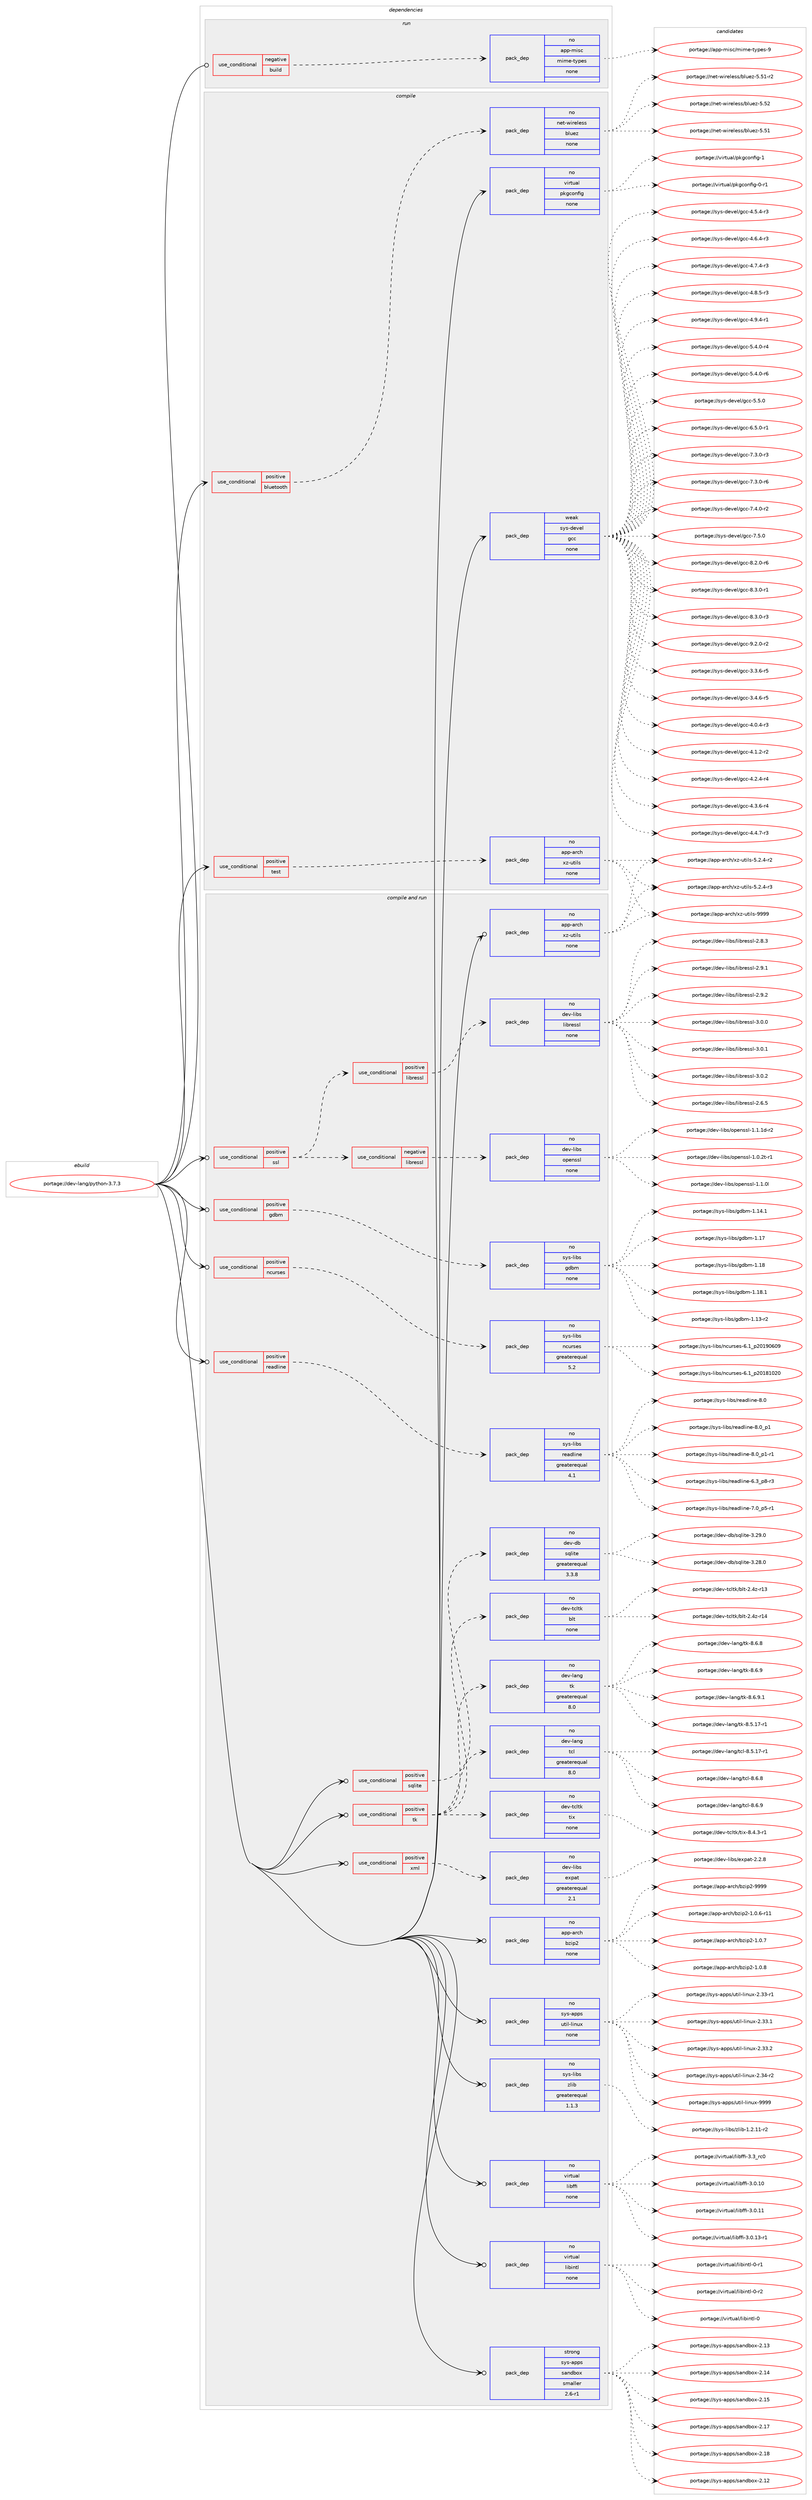 digraph prolog {

# *************
# Graph options
# *************

newrank=true;
concentrate=true;
compound=true;
graph [rankdir=LR,fontname=Helvetica,fontsize=10,ranksep=1.5];#, ranksep=2.5, nodesep=0.2];
edge  [arrowhead=vee];
node  [fontname=Helvetica,fontsize=10];

# **********
# The ebuild
# **********

subgraph cluster_leftcol {
color=gray;
rank=same;
label=<<i>ebuild</i>>;
id [label="portage://dev-lang/python-3.7.3", color=red, width=4, href="../dev-lang/python-3.7.3.svg"];
}

# ****************
# The dependencies
# ****************

subgraph cluster_midcol {
color=gray;
label=<<i>dependencies</i>>;
subgraph cluster_compile {
fillcolor="#eeeeee";
style=filled;
label=<<i>compile</i>>;
subgraph cond19967 {
dependency96014 [label=<<TABLE BORDER="0" CELLBORDER="1" CELLSPACING="0" CELLPADDING="4"><TR><TD ROWSPAN="3" CELLPADDING="10">use_conditional</TD></TR><TR><TD>positive</TD></TR><TR><TD>bluetooth</TD></TR></TABLE>>, shape=none, color=red];
subgraph pack73216 {
dependency96015 [label=<<TABLE BORDER="0" CELLBORDER="1" CELLSPACING="0" CELLPADDING="4" WIDTH="220"><TR><TD ROWSPAN="6" CELLPADDING="30">pack_dep</TD></TR><TR><TD WIDTH="110">no</TD></TR><TR><TD>net-wireless</TD></TR><TR><TD>bluez</TD></TR><TR><TD>none</TD></TR><TR><TD></TD></TR></TABLE>>, shape=none, color=blue];
}
dependency96014:e -> dependency96015:w [weight=20,style="dashed",arrowhead="vee"];
}
id:e -> dependency96014:w [weight=20,style="solid",arrowhead="vee"];
subgraph cond19968 {
dependency96016 [label=<<TABLE BORDER="0" CELLBORDER="1" CELLSPACING="0" CELLPADDING="4"><TR><TD ROWSPAN="3" CELLPADDING="10">use_conditional</TD></TR><TR><TD>positive</TD></TR><TR><TD>test</TD></TR></TABLE>>, shape=none, color=red];
subgraph pack73217 {
dependency96017 [label=<<TABLE BORDER="0" CELLBORDER="1" CELLSPACING="0" CELLPADDING="4" WIDTH="220"><TR><TD ROWSPAN="6" CELLPADDING="30">pack_dep</TD></TR><TR><TD WIDTH="110">no</TD></TR><TR><TD>app-arch</TD></TR><TR><TD>xz-utils</TD></TR><TR><TD>none</TD></TR><TR><TD></TD></TR></TABLE>>, shape=none, color=blue];
}
dependency96016:e -> dependency96017:w [weight=20,style="dashed",arrowhead="vee"];
}
id:e -> dependency96016:w [weight=20,style="solid",arrowhead="vee"];
subgraph pack73218 {
dependency96018 [label=<<TABLE BORDER="0" CELLBORDER="1" CELLSPACING="0" CELLPADDING="4" WIDTH="220"><TR><TD ROWSPAN="6" CELLPADDING="30">pack_dep</TD></TR><TR><TD WIDTH="110">no</TD></TR><TR><TD>virtual</TD></TR><TR><TD>pkgconfig</TD></TR><TR><TD>none</TD></TR><TR><TD></TD></TR></TABLE>>, shape=none, color=blue];
}
id:e -> dependency96018:w [weight=20,style="solid",arrowhead="vee"];
subgraph pack73219 {
dependency96019 [label=<<TABLE BORDER="0" CELLBORDER="1" CELLSPACING="0" CELLPADDING="4" WIDTH="220"><TR><TD ROWSPAN="6" CELLPADDING="30">pack_dep</TD></TR><TR><TD WIDTH="110">weak</TD></TR><TR><TD>sys-devel</TD></TR><TR><TD>gcc</TD></TR><TR><TD>none</TD></TR><TR><TD></TD></TR></TABLE>>, shape=none, color=blue];
}
id:e -> dependency96019:w [weight=20,style="solid",arrowhead="vee"];
}
subgraph cluster_compileandrun {
fillcolor="#eeeeee";
style=filled;
label=<<i>compile and run</i>>;
subgraph cond19969 {
dependency96020 [label=<<TABLE BORDER="0" CELLBORDER="1" CELLSPACING="0" CELLPADDING="4"><TR><TD ROWSPAN="3" CELLPADDING="10">use_conditional</TD></TR><TR><TD>positive</TD></TR><TR><TD>gdbm</TD></TR></TABLE>>, shape=none, color=red];
subgraph pack73220 {
dependency96021 [label=<<TABLE BORDER="0" CELLBORDER="1" CELLSPACING="0" CELLPADDING="4" WIDTH="220"><TR><TD ROWSPAN="6" CELLPADDING="30">pack_dep</TD></TR><TR><TD WIDTH="110">no</TD></TR><TR><TD>sys-libs</TD></TR><TR><TD>gdbm</TD></TR><TR><TD>none</TD></TR><TR><TD></TD></TR></TABLE>>, shape=none, color=blue];
}
dependency96020:e -> dependency96021:w [weight=20,style="dashed",arrowhead="vee"];
}
id:e -> dependency96020:w [weight=20,style="solid",arrowhead="odotvee"];
subgraph cond19970 {
dependency96022 [label=<<TABLE BORDER="0" CELLBORDER="1" CELLSPACING="0" CELLPADDING="4"><TR><TD ROWSPAN="3" CELLPADDING="10">use_conditional</TD></TR><TR><TD>positive</TD></TR><TR><TD>ncurses</TD></TR></TABLE>>, shape=none, color=red];
subgraph pack73221 {
dependency96023 [label=<<TABLE BORDER="0" CELLBORDER="1" CELLSPACING="0" CELLPADDING="4" WIDTH="220"><TR><TD ROWSPAN="6" CELLPADDING="30">pack_dep</TD></TR><TR><TD WIDTH="110">no</TD></TR><TR><TD>sys-libs</TD></TR><TR><TD>ncurses</TD></TR><TR><TD>greaterequal</TD></TR><TR><TD>5.2</TD></TR></TABLE>>, shape=none, color=blue];
}
dependency96022:e -> dependency96023:w [weight=20,style="dashed",arrowhead="vee"];
}
id:e -> dependency96022:w [weight=20,style="solid",arrowhead="odotvee"];
subgraph cond19971 {
dependency96024 [label=<<TABLE BORDER="0" CELLBORDER="1" CELLSPACING="0" CELLPADDING="4"><TR><TD ROWSPAN="3" CELLPADDING="10">use_conditional</TD></TR><TR><TD>positive</TD></TR><TR><TD>readline</TD></TR></TABLE>>, shape=none, color=red];
subgraph pack73222 {
dependency96025 [label=<<TABLE BORDER="0" CELLBORDER="1" CELLSPACING="0" CELLPADDING="4" WIDTH="220"><TR><TD ROWSPAN="6" CELLPADDING="30">pack_dep</TD></TR><TR><TD WIDTH="110">no</TD></TR><TR><TD>sys-libs</TD></TR><TR><TD>readline</TD></TR><TR><TD>greaterequal</TD></TR><TR><TD>4.1</TD></TR></TABLE>>, shape=none, color=blue];
}
dependency96024:e -> dependency96025:w [weight=20,style="dashed",arrowhead="vee"];
}
id:e -> dependency96024:w [weight=20,style="solid",arrowhead="odotvee"];
subgraph cond19972 {
dependency96026 [label=<<TABLE BORDER="0" CELLBORDER="1" CELLSPACING="0" CELLPADDING="4"><TR><TD ROWSPAN="3" CELLPADDING="10">use_conditional</TD></TR><TR><TD>positive</TD></TR><TR><TD>sqlite</TD></TR></TABLE>>, shape=none, color=red];
subgraph pack73223 {
dependency96027 [label=<<TABLE BORDER="0" CELLBORDER="1" CELLSPACING="0" CELLPADDING="4" WIDTH="220"><TR><TD ROWSPAN="6" CELLPADDING="30">pack_dep</TD></TR><TR><TD WIDTH="110">no</TD></TR><TR><TD>dev-db</TD></TR><TR><TD>sqlite</TD></TR><TR><TD>greaterequal</TD></TR><TR><TD>3.3.8</TD></TR></TABLE>>, shape=none, color=blue];
}
dependency96026:e -> dependency96027:w [weight=20,style="dashed",arrowhead="vee"];
}
id:e -> dependency96026:w [weight=20,style="solid",arrowhead="odotvee"];
subgraph cond19973 {
dependency96028 [label=<<TABLE BORDER="0" CELLBORDER="1" CELLSPACING="0" CELLPADDING="4"><TR><TD ROWSPAN="3" CELLPADDING="10">use_conditional</TD></TR><TR><TD>positive</TD></TR><TR><TD>ssl</TD></TR></TABLE>>, shape=none, color=red];
subgraph cond19974 {
dependency96029 [label=<<TABLE BORDER="0" CELLBORDER="1" CELLSPACING="0" CELLPADDING="4"><TR><TD ROWSPAN="3" CELLPADDING="10">use_conditional</TD></TR><TR><TD>negative</TD></TR><TR><TD>libressl</TD></TR></TABLE>>, shape=none, color=red];
subgraph pack73224 {
dependency96030 [label=<<TABLE BORDER="0" CELLBORDER="1" CELLSPACING="0" CELLPADDING="4" WIDTH="220"><TR><TD ROWSPAN="6" CELLPADDING="30">pack_dep</TD></TR><TR><TD WIDTH="110">no</TD></TR><TR><TD>dev-libs</TD></TR><TR><TD>openssl</TD></TR><TR><TD>none</TD></TR><TR><TD></TD></TR></TABLE>>, shape=none, color=blue];
}
dependency96029:e -> dependency96030:w [weight=20,style="dashed",arrowhead="vee"];
}
dependency96028:e -> dependency96029:w [weight=20,style="dashed",arrowhead="vee"];
subgraph cond19975 {
dependency96031 [label=<<TABLE BORDER="0" CELLBORDER="1" CELLSPACING="0" CELLPADDING="4"><TR><TD ROWSPAN="3" CELLPADDING="10">use_conditional</TD></TR><TR><TD>positive</TD></TR><TR><TD>libressl</TD></TR></TABLE>>, shape=none, color=red];
subgraph pack73225 {
dependency96032 [label=<<TABLE BORDER="0" CELLBORDER="1" CELLSPACING="0" CELLPADDING="4" WIDTH="220"><TR><TD ROWSPAN="6" CELLPADDING="30">pack_dep</TD></TR><TR><TD WIDTH="110">no</TD></TR><TR><TD>dev-libs</TD></TR><TR><TD>libressl</TD></TR><TR><TD>none</TD></TR><TR><TD></TD></TR></TABLE>>, shape=none, color=blue];
}
dependency96031:e -> dependency96032:w [weight=20,style="dashed",arrowhead="vee"];
}
dependency96028:e -> dependency96031:w [weight=20,style="dashed",arrowhead="vee"];
}
id:e -> dependency96028:w [weight=20,style="solid",arrowhead="odotvee"];
subgraph cond19976 {
dependency96033 [label=<<TABLE BORDER="0" CELLBORDER="1" CELLSPACING="0" CELLPADDING="4"><TR><TD ROWSPAN="3" CELLPADDING="10">use_conditional</TD></TR><TR><TD>positive</TD></TR><TR><TD>tk</TD></TR></TABLE>>, shape=none, color=red];
subgraph pack73226 {
dependency96034 [label=<<TABLE BORDER="0" CELLBORDER="1" CELLSPACING="0" CELLPADDING="4" WIDTH="220"><TR><TD ROWSPAN="6" CELLPADDING="30">pack_dep</TD></TR><TR><TD WIDTH="110">no</TD></TR><TR><TD>dev-lang</TD></TR><TR><TD>tcl</TD></TR><TR><TD>greaterequal</TD></TR><TR><TD>8.0</TD></TR></TABLE>>, shape=none, color=blue];
}
dependency96033:e -> dependency96034:w [weight=20,style="dashed",arrowhead="vee"];
subgraph pack73227 {
dependency96035 [label=<<TABLE BORDER="0" CELLBORDER="1" CELLSPACING="0" CELLPADDING="4" WIDTH="220"><TR><TD ROWSPAN="6" CELLPADDING="30">pack_dep</TD></TR><TR><TD WIDTH="110">no</TD></TR><TR><TD>dev-lang</TD></TR><TR><TD>tk</TD></TR><TR><TD>greaterequal</TD></TR><TR><TD>8.0</TD></TR></TABLE>>, shape=none, color=blue];
}
dependency96033:e -> dependency96035:w [weight=20,style="dashed",arrowhead="vee"];
subgraph pack73228 {
dependency96036 [label=<<TABLE BORDER="0" CELLBORDER="1" CELLSPACING="0" CELLPADDING="4" WIDTH="220"><TR><TD ROWSPAN="6" CELLPADDING="30">pack_dep</TD></TR><TR><TD WIDTH="110">no</TD></TR><TR><TD>dev-tcltk</TD></TR><TR><TD>blt</TD></TR><TR><TD>none</TD></TR><TR><TD></TD></TR></TABLE>>, shape=none, color=blue];
}
dependency96033:e -> dependency96036:w [weight=20,style="dashed",arrowhead="vee"];
subgraph pack73229 {
dependency96037 [label=<<TABLE BORDER="0" CELLBORDER="1" CELLSPACING="0" CELLPADDING="4" WIDTH="220"><TR><TD ROWSPAN="6" CELLPADDING="30">pack_dep</TD></TR><TR><TD WIDTH="110">no</TD></TR><TR><TD>dev-tcltk</TD></TR><TR><TD>tix</TD></TR><TR><TD>none</TD></TR><TR><TD></TD></TR></TABLE>>, shape=none, color=blue];
}
dependency96033:e -> dependency96037:w [weight=20,style="dashed",arrowhead="vee"];
}
id:e -> dependency96033:w [weight=20,style="solid",arrowhead="odotvee"];
subgraph cond19977 {
dependency96038 [label=<<TABLE BORDER="0" CELLBORDER="1" CELLSPACING="0" CELLPADDING="4"><TR><TD ROWSPAN="3" CELLPADDING="10">use_conditional</TD></TR><TR><TD>positive</TD></TR><TR><TD>xml</TD></TR></TABLE>>, shape=none, color=red];
subgraph pack73230 {
dependency96039 [label=<<TABLE BORDER="0" CELLBORDER="1" CELLSPACING="0" CELLPADDING="4" WIDTH="220"><TR><TD ROWSPAN="6" CELLPADDING="30">pack_dep</TD></TR><TR><TD WIDTH="110">no</TD></TR><TR><TD>dev-libs</TD></TR><TR><TD>expat</TD></TR><TR><TD>greaterequal</TD></TR><TR><TD>2.1</TD></TR></TABLE>>, shape=none, color=blue];
}
dependency96038:e -> dependency96039:w [weight=20,style="dashed",arrowhead="vee"];
}
id:e -> dependency96038:w [weight=20,style="solid",arrowhead="odotvee"];
subgraph pack73231 {
dependency96040 [label=<<TABLE BORDER="0" CELLBORDER="1" CELLSPACING="0" CELLPADDING="4" WIDTH="220"><TR><TD ROWSPAN="6" CELLPADDING="30">pack_dep</TD></TR><TR><TD WIDTH="110">no</TD></TR><TR><TD>app-arch</TD></TR><TR><TD>bzip2</TD></TR><TR><TD>none</TD></TR><TR><TD></TD></TR></TABLE>>, shape=none, color=blue];
}
id:e -> dependency96040:w [weight=20,style="solid",arrowhead="odotvee"];
subgraph pack73232 {
dependency96041 [label=<<TABLE BORDER="0" CELLBORDER="1" CELLSPACING="0" CELLPADDING="4" WIDTH="220"><TR><TD ROWSPAN="6" CELLPADDING="30">pack_dep</TD></TR><TR><TD WIDTH="110">no</TD></TR><TR><TD>app-arch</TD></TR><TR><TD>xz-utils</TD></TR><TR><TD>none</TD></TR><TR><TD></TD></TR></TABLE>>, shape=none, color=blue];
}
id:e -> dependency96041:w [weight=20,style="solid",arrowhead="odotvee"];
subgraph pack73233 {
dependency96042 [label=<<TABLE BORDER="0" CELLBORDER="1" CELLSPACING="0" CELLPADDING="4" WIDTH="220"><TR><TD ROWSPAN="6" CELLPADDING="30">pack_dep</TD></TR><TR><TD WIDTH="110">no</TD></TR><TR><TD>sys-apps</TD></TR><TR><TD>util-linux</TD></TR><TR><TD>none</TD></TR><TR><TD></TD></TR></TABLE>>, shape=none, color=blue];
}
id:e -> dependency96042:w [weight=20,style="solid",arrowhead="odotvee"];
subgraph pack73234 {
dependency96043 [label=<<TABLE BORDER="0" CELLBORDER="1" CELLSPACING="0" CELLPADDING="4" WIDTH="220"><TR><TD ROWSPAN="6" CELLPADDING="30">pack_dep</TD></TR><TR><TD WIDTH="110">no</TD></TR><TR><TD>sys-libs</TD></TR><TR><TD>zlib</TD></TR><TR><TD>greaterequal</TD></TR><TR><TD>1.1.3</TD></TR></TABLE>>, shape=none, color=blue];
}
id:e -> dependency96043:w [weight=20,style="solid",arrowhead="odotvee"];
subgraph pack73235 {
dependency96044 [label=<<TABLE BORDER="0" CELLBORDER="1" CELLSPACING="0" CELLPADDING="4" WIDTH="220"><TR><TD ROWSPAN="6" CELLPADDING="30">pack_dep</TD></TR><TR><TD WIDTH="110">no</TD></TR><TR><TD>virtual</TD></TR><TR><TD>libffi</TD></TR><TR><TD>none</TD></TR><TR><TD></TD></TR></TABLE>>, shape=none, color=blue];
}
id:e -> dependency96044:w [weight=20,style="solid",arrowhead="odotvee"];
subgraph pack73236 {
dependency96045 [label=<<TABLE BORDER="0" CELLBORDER="1" CELLSPACING="0" CELLPADDING="4" WIDTH="220"><TR><TD ROWSPAN="6" CELLPADDING="30">pack_dep</TD></TR><TR><TD WIDTH="110">no</TD></TR><TR><TD>virtual</TD></TR><TR><TD>libintl</TD></TR><TR><TD>none</TD></TR><TR><TD></TD></TR></TABLE>>, shape=none, color=blue];
}
id:e -> dependency96045:w [weight=20,style="solid",arrowhead="odotvee"];
subgraph pack73237 {
dependency96046 [label=<<TABLE BORDER="0" CELLBORDER="1" CELLSPACING="0" CELLPADDING="4" WIDTH="220"><TR><TD ROWSPAN="6" CELLPADDING="30">pack_dep</TD></TR><TR><TD WIDTH="110">strong</TD></TR><TR><TD>sys-apps</TD></TR><TR><TD>sandbox</TD></TR><TR><TD>smaller</TD></TR><TR><TD>2.6-r1</TD></TR></TABLE>>, shape=none, color=blue];
}
id:e -> dependency96046:w [weight=20,style="solid",arrowhead="odotvee"];
}
subgraph cluster_run {
fillcolor="#eeeeee";
style=filled;
label=<<i>run</i>>;
subgraph cond19978 {
dependency96047 [label=<<TABLE BORDER="0" CELLBORDER="1" CELLSPACING="0" CELLPADDING="4"><TR><TD ROWSPAN="3" CELLPADDING="10">use_conditional</TD></TR><TR><TD>negative</TD></TR><TR><TD>build</TD></TR></TABLE>>, shape=none, color=red];
subgraph pack73238 {
dependency96048 [label=<<TABLE BORDER="0" CELLBORDER="1" CELLSPACING="0" CELLPADDING="4" WIDTH="220"><TR><TD ROWSPAN="6" CELLPADDING="30">pack_dep</TD></TR><TR><TD WIDTH="110">no</TD></TR><TR><TD>app-misc</TD></TR><TR><TD>mime-types</TD></TR><TR><TD>none</TD></TR><TR><TD></TD></TR></TABLE>>, shape=none, color=blue];
}
dependency96047:e -> dependency96048:w [weight=20,style="dashed",arrowhead="vee"];
}
id:e -> dependency96047:w [weight=20,style="solid",arrowhead="odot"];
}
}

# **************
# The candidates
# **************

subgraph cluster_choices {
rank=same;
color=gray;
label=<<i>candidates</i>>;

subgraph choice73216 {
color=black;
nodesep=1;
choiceportage1101011164511910511410110810111511547981081171011224553465349 [label="portage://net-wireless/bluez-5.51", color=red, width=4,href="../net-wireless/bluez-5.51.svg"];
choiceportage11010111645119105114101108101115115479810811710112245534653494511450 [label="portage://net-wireless/bluez-5.51-r2", color=red, width=4,href="../net-wireless/bluez-5.51-r2.svg"];
choiceportage1101011164511910511410110810111511547981081171011224553465350 [label="portage://net-wireless/bluez-5.52", color=red, width=4,href="../net-wireless/bluez-5.52.svg"];
dependency96015:e -> choiceportage1101011164511910511410110810111511547981081171011224553465349:w [style=dotted,weight="100"];
dependency96015:e -> choiceportage11010111645119105114101108101115115479810811710112245534653494511450:w [style=dotted,weight="100"];
dependency96015:e -> choiceportage1101011164511910511410110810111511547981081171011224553465350:w [style=dotted,weight="100"];
}
subgraph choice73217 {
color=black;
nodesep=1;
choiceportage9711211245971149910447120122451171161051081154553465046524511450 [label="portage://app-arch/xz-utils-5.2.4-r2", color=red, width=4,href="../app-arch/xz-utils-5.2.4-r2.svg"];
choiceportage9711211245971149910447120122451171161051081154553465046524511451 [label="portage://app-arch/xz-utils-5.2.4-r3", color=red, width=4,href="../app-arch/xz-utils-5.2.4-r3.svg"];
choiceportage9711211245971149910447120122451171161051081154557575757 [label="portage://app-arch/xz-utils-9999", color=red, width=4,href="../app-arch/xz-utils-9999.svg"];
dependency96017:e -> choiceportage9711211245971149910447120122451171161051081154553465046524511450:w [style=dotted,weight="100"];
dependency96017:e -> choiceportage9711211245971149910447120122451171161051081154553465046524511451:w [style=dotted,weight="100"];
dependency96017:e -> choiceportage9711211245971149910447120122451171161051081154557575757:w [style=dotted,weight="100"];
}
subgraph choice73218 {
color=black;
nodesep=1;
choiceportage11810511411611797108471121071039911111010210510345484511449 [label="portage://virtual/pkgconfig-0-r1", color=red, width=4,href="../virtual/pkgconfig-0-r1.svg"];
choiceportage1181051141161179710847112107103991111101021051034549 [label="portage://virtual/pkgconfig-1", color=red, width=4,href="../virtual/pkgconfig-1.svg"];
dependency96018:e -> choiceportage11810511411611797108471121071039911111010210510345484511449:w [style=dotted,weight="100"];
dependency96018:e -> choiceportage1181051141161179710847112107103991111101021051034549:w [style=dotted,weight="100"];
}
subgraph choice73219 {
color=black;
nodesep=1;
choiceportage115121115451001011181011084710399994551465146544511453 [label="portage://sys-devel/gcc-3.3.6-r5", color=red, width=4,href="../sys-devel/gcc-3.3.6-r5.svg"];
choiceportage115121115451001011181011084710399994551465246544511453 [label="portage://sys-devel/gcc-3.4.6-r5", color=red, width=4,href="../sys-devel/gcc-3.4.6-r5.svg"];
choiceportage115121115451001011181011084710399994552464846524511451 [label="portage://sys-devel/gcc-4.0.4-r3", color=red, width=4,href="../sys-devel/gcc-4.0.4-r3.svg"];
choiceportage115121115451001011181011084710399994552464946504511450 [label="portage://sys-devel/gcc-4.1.2-r2", color=red, width=4,href="../sys-devel/gcc-4.1.2-r2.svg"];
choiceportage115121115451001011181011084710399994552465046524511452 [label="portage://sys-devel/gcc-4.2.4-r4", color=red, width=4,href="../sys-devel/gcc-4.2.4-r4.svg"];
choiceportage115121115451001011181011084710399994552465146544511452 [label="portage://sys-devel/gcc-4.3.6-r4", color=red, width=4,href="../sys-devel/gcc-4.3.6-r4.svg"];
choiceportage115121115451001011181011084710399994552465246554511451 [label="portage://sys-devel/gcc-4.4.7-r3", color=red, width=4,href="../sys-devel/gcc-4.4.7-r3.svg"];
choiceportage115121115451001011181011084710399994552465346524511451 [label="portage://sys-devel/gcc-4.5.4-r3", color=red, width=4,href="../sys-devel/gcc-4.5.4-r3.svg"];
choiceportage115121115451001011181011084710399994552465446524511451 [label="portage://sys-devel/gcc-4.6.4-r3", color=red, width=4,href="../sys-devel/gcc-4.6.4-r3.svg"];
choiceportage115121115451001011181011084710399994552465546524511451 [label="portage://sys-devel/gcc-4.7.4-r3", color=red, width=4,href="../sys-devel/gcc-4.7.4-r3.svg"];
choiceportage115121115451001011181011084710399994552465646534511451 [label="portage://sys-devel/gcc-4.8.5-r3", color=red, width=4,href="../sys-devel/gcc-4.8.5-r3.svg"];
choiceportage115121115451001011181011084710399994552465746524511449 [label="portage://sys-devel/gcc-4.9.4-r1", color=red, width=4,href="../sys-devel/gcc-4.9.4-r1.svg"];
choiceportage115121115451001011181011084710399994553465246484511452 [label="portage://sys-devel/gcc-5.4.0-r4", color=red, width=4,href="../sys-devel/gcc-5.4.0-r4.svg"];
choiceportage115121115451001011181011084710399994553465246484511454 [label="portage://sys-devel/gcc-5.4.0-r6", color=red, width=4,href="../sys-devel/gcc-5.4.0-r6.svg"];
choiceportage11512111545100101118101108471039999455346534648 [label="portage://sys-devel/gcc-5.5.0", color=red, width=4,href="../sys-devel/gcc-5.5.0.svg"];
choiceportage115121115451001011181011084710399994554465346484511449 [label="portage://sys-devel/gcc-6.5.0-r1", color=red, width=4,href="../sys-devel/gcc-6.5.0-r1.svg"];
choiceportage115121115451001011181011084710399994555465146484511451 [label="portage://sys-devel/gcc-7.3.0-r3", color=red, width=4,href="../sys-devel/gcc-7.3.0-r3.svg"];
choiceportage115121115451001011181011084710399994555465146484511454 [label="portage://sys-devel/gcc-7.3.0-r6", color=red, width=4,href="../sys-devel/gcc-7.3.0-r6.svg"];
choiceportage115121115451001011181011084710399994555465246484511450 [label="portage://sys-devel/gcc-7.4.0-r2", color=red, width=4,href="../sys-devel/gcc-7.4.0-r2.svg"];
choiceportage11512111545100101118101108471039999455546534648 [label="portage://sys-devel/gcc-7.5.0", color=red, width=4,href="../sys-devel/gcc-7.5.0.svg"];
choiceportage115121115451001011181011084710399994556465046484511454 [label="portage://sys-devel/gcc-8.2.0-r6", color=red, width=4,href="../sys-devel/gcc-8.2.0-r6.svg"];
choiceportage115121115451001011181011084710399994556465146484511449 [label="portage://sys-devel/gcc-8.3.0-r1", color=red, width=4,href="../sys-devel/gcc-8.3.0-r1.svg"];
choiceportage115121115451001011181011084710399994556465146484511451 [label="portage://sys-devel/gcc-8.3.0-r3", color=red, width=4,href="../sys-devel/gcc-8.3.0-r3.svg"];
choiceportage115121115451001011181011084710399994557465046484511450 [label="portage://sys-devel/gcc-9.2.0-r2", color=red, width=4,href="../sys-devel/gcc-9.2.0-r2.svg"];
dependency96019:e -> choiceportage115121115451001011181011084710399994551465146544511453:w [style=dotted,weight="100"];
dependency96019:e -> choiceportage115121115451001011181011084710399994551465246544511453:w [style=dotted,weight="100"];
dependency96019:e -> choiceportage115121115451001011181011084710399994552464846524511451:w [style=dotted,weight="100"];
dependency96019:e -> choiceportage115121115451001011181011084710399994552464946504511450:w [style=dotted,weight="100"];
dependency96019:e -> choiceportage115121115451001011181011084710399994552465046524511452:w [style=dotted,weight="100"];
dependency96019:e -> choiceportage115121115451001011181011084710399994552465146544511452:w [style=dotted,weight="100"];
dependency96019:e -> choiceportage115121115451001011181011084710399994552465246554511451:w [style=dotted,weight="100"];
dependency96019:e -> choiceportage115121115451001011181011084710399994552465346524511451:w [style=dotted,weight="100"];
dependency96019:e -> choiceportage115121115451001011181011084710399994552465446524511451:w [style=dotted,weight="100"];
dependency96019:e -> choiceportage115121115451001011181011084710399994552465546524511451:w [style=dotted,weight="100"];
dependency96019:e -> choiceportage115121115451001011181011084710399994552465646534511451:w [style=dotted,weight="100"];
dependency96019:e -> choiceportage115121115451001011181011084710399994552465746524511449:w [style=dotted,weight="100"];
dependency96019:e -> choiceportage115121115451001011181011084710399994553465246484511452:w [style=dotted,weight="100"];
dependency96019:e -> choiceportage115121115451001011181011084710399994553465246484511454:w [style=dotted,weight="100"];
dependency96019:e -> choiceportage11512111545100101118101108471039999455346534648:w [style=dotted,weight="100"];
dependency96019:e -> choiceportage115121115451001011181011084710399994554465346484511449:w [style=dotted,weight="100"];
dependency96019:e -> choiceportage115121115451001011181011084710399994555465146484511451:w [style=dotted,weight="100"];
dependency96019:e -> choiceportage115121115451001011181011084710399994555465146484511454:w [style=dotted,weight="100"];
dependency96019:e -> choiceportage115121115451001011181011084710399994555465246484511450:w [style=dotted,weight="100"];
dependency96019:e -> choiceportage11512111545100101118101108471039999455546534648:w [style=dotted,weight="100"];
dependency96019:e -> choiceportage115121115451001011181011084710399994556465046484511454:w [style=dotted,weight="100"];
dependency96019:e -> choiceportage115121115451001011181011084710399994556465146484511449:w [style=dotted,weight="100"];
dependency96019:e -> choiceportage115121115451001011181011084710399994556465146484511451:w [style=dotted,weight="100"];
dependency96019:e -> choiceportage115121115451001011181011084710399994557465046484511450:w [style=dotted,weight="100"];
}
subgraph choice73220 {
color=black;
nodesep=1;
choiceportage1151211154510810598115471031009810945494649514511450 [label="portage://sys-libs/gdbm-1.13-r2", color=red, width=4,href="../sys-libs/gdbm-1.13-r2.svg"];
choiceportage1151211154510810598115471031009810945494649524649 [label="portage://sys-libs/gdbm-1.14.1", color=red, width=4,href="../sys-libs/gdbm-1.14.1.svg"];
choiceportage115121115451081059811547103100981094549464955 [label="portage://sys-libs/gdbm-1.17", color=red, width=4,href="../sys-libs/gdbm-1.17.svg"];
choiceportage115121115451081059811547103100981094549464956 [label="portage://sys-libs/gdbm-1.18", color=red, width=4,href="../sys-libs/gdbm-1.18.svg"];
choiceportage1151211154510810598115471031009810945494649564649 [label="portage://sys-libs/gdbm-1.18.1", color=red, width=4,href="../sys-libs/gdbm-1.18.1.svg"];
dependency96021:e -> choiceportage1151211154510810598115471031009810945494649514511450:w [style=dotted,weight="100"];
dependency96021:e -> choiceportage1151211154510810598115471031009810945494649524649:w [style=dotted,weight="100"];
dependency96021:e -> choiceportage115121115451081059811547103100981094549464955:w [style=dotted,weight="100"];
dependency96021:e -> choiceportage115121115451081059811547103100981094549464956:w [style=dotted,weight="100"];
dependency96021:e -> choiceportage1151211154510810598115471031009810945494649564649:w [style=dotted,weight="100"];
}
subgraph choice73221 {
color=black;
nodesep=1;
choiceportage1151211154510810598115471109911711411510111545544649951125048495649485048 [label="portage://sys-libs/ncurses-6.1_p20181020", color=red, width=4,href="../sys-libs/ncurses-6.1_p20181020.svg"];
choiceportage1151211154510810598115471109911711411510111545544649951125048495748544857 [label="portage://sys-libs/ncurses-6.1_p20190609", color=red, width=4,href="../sys-libs/ncurses-6.1_p20190609.svg"];
dependency96023:e -> choiceportage1151211154510810598115471109911711411510111545544649951125048495649485048:w [style=dotted,weight="100"];
dependency96023:e -> choiceportage1151211154510810598115471109911711411510111545544649951125048495748544857:w [style=dotted,weight="100"];
}
subgraph choice73222 {
color=black;
nodesep=1;
choiceportage115121115451081059811547114101971001081051101014554465195112564511451 [label="portage://sys-libs/readline-6.3_p8-r3", color=red, width=4,href="../sys-libs/readline-6.3_p8-r3.svg"];
choiceportage115121115451081059811547114101971001081051101014555464895112534511449 [label="portage://sys-libs/readline-7.0_p5-r1", color=red, width=4,href="../sys-libs/readline-7.0_p5-r1.svg"];
choiceportage1151211154510810598115471141019710010810511010145564648 [label="portage://sys-libs/readline-8.0", color=red, width=4,href="../sys-libs/readline-8.0.svg"];
choiceportage11512111545108105981154711410197100108105110101455646489511249 [label="portage://sys-libs/readline-8.0_p1", color=red, width=4,href="../sys-libs/readline-8.0_p1.svg"];
choiceportage115121115451081059811547114101971001081051101014556464895112494511449 [label="portage://sys-libs/readline-8.0_p1-r1", color=red, width=4,href="../sys-libs/readline-8.0_p1-r1.svg"];
dependency96025:e -> choiceportage115121115451081059811547114101971001081051101014554465195112564511451:w [style=dotted,weight="100"];
dependency96025:e -> choiceportage115121115451081059811547114101971001081051101014555464895112534511449:w [style=dotted,weight="100"];
dependency96025:e -> choiceportage1151211154510810598115471141019710010810511010145564648:w [style=dotted,weight="100"];
dependency96025:e -> choiceportage11512111545108105981154711410197100108105110101455646489511249:w [style=dotted,weight="100"];
dependency96025:e -> choiceportage115121115451081059811547114101971001081051101014556464895112494511449:w [style=dotted,weight="100"];
}
subgraph choice73223 {
color=black;
nodesep=1;
choiceportage10010111845100984711511310810511610145514650564648 [label="portage://dev-db/sqlite-3.28.0", color=red, width=4,href="../dev-db/sqlite-3.28.0.svg"];
choiceportage10010111845100984711511310810511610145514650574648 [label="portage://dev-db/sqlite-3.29.0", color=red, width=4,href="../dev-db/sqlite-3.29.0.svg"];
dependency96027:e -> choiceportage10010111845100984711511310810511610145514650564648:w [style=dotted,weight="100"];
dependency96027:e -> choiceportage10010111845100984711511310810511610145514650574648:w [style=dotted,weight="100"];
}
subgraph choice73224 {
color=black;
nodesep=1;
choiceportage1001011184510810598115471111121011101151151084549464846501164511449 [label="portage://dev-libs/openssl-1.0.2t-r1", color=red, width=4,href="../dev-libs/openssl-1.0.2t-r1.svg"];
choiceportage100101118451081059811547111112101110115115108454946494648108 [label="portage://dev-libs/openssl-1.1.0l", color=red, width=4,href="../dev-libs/openssl-1.1.0l.svg"];
choiceportage1001011184510810598115471111121011101151151084549464946491004511450 [label="portage://dev-libs/openssl-1.1.1d-r2", color=red, width=4,href="../dev-libs/openssl-1.1.1d-r2.svg"];
dependency96030:e -> choiceportage1001011184510810598115471111121011101151151084549464846501164511449:w [style=dotted,weight="100"];
dependency96030:e -> choiceportage100101118451081059811547111112101110115115108454946494648108:w [style=dotted,weight="100"];
dependency96030:e -> choiceportage1001011184510810598115471111121011101151151084549464946491004511450:w [style=dotted,weight="100"];
}
subgraph choice73225 {
color=black;
nodesep=1;
choiceportage10010111845108105981154710810598114101115115108455046544653 [label="portage://dev-libs/libressl-2.6.5", color=red, width=4,href="../dev-libs/libressl-2.6.5.svg"];
choiceportage10010111845108105981154710810598114101115115108455046564651 [label="portage://dev-libs/libressl-2.8.3", color=red, width=4,href="../dev-libs/libressl-2.8.3.svg"];
choiceportage10010111845108105981154710810598114101115115108455046574649 [label="portage://dev-libs/libressl-2.9.1", color=red, width=4,href="../dev-libs/libressl-2.9.1.svg"];
choiceportage10010111845108105981154710810598114101115115108455046574650 [label="portage://dev-libs/libressl-2.9.2", color=red, width=4,href="../dev-libs/libressl-2.9.2.svg"];
choiceportage10010111845108105981154710810598114101115115108455146484648 [label="portage://dev-libs/libressl-3.0.0", color=red, width=4,href="../dev-libs/libressl-3.0.0.svg"];
choiceportage10010111845108105981154710810598114101115115108455146484649 [label="portage://dev-libs/libressl-3.0.1", color=red, width=4,href="../dev-libs/libressl-3.0.1.svg"];
choiceportage10010111845108105981154710810598114101115115108455146484650 [label="portage://dev-libs/libressl-3.0.2", color=red, width=4,href="../dev-libs/libressl-3.0.2.svg"];
dependency96032:e -> choiceportage10010111845108105981154710810598114101115115108455046544653:w [style=dotted,weight="100"];
dependency96032:e -> choiceportage10010111845108105981154710810598114101115115108455046564651:w [style=dotted,weight="100"];
dependency96032:e -> choiceportage10010111845108105981154710810598114101115115108455046574649:w [style=dotted,weight="100"];
dependency96032:e -> choiceportage10010111845108105981154710810598114101115115108455046574650:w [style=dotted,weight="100"];
dependency96032:e -> choiceportage10010111845108105981154710810598114101115115108455146484648:w [style=dotted,weight="100"];
dependency96032:e -> choiceportage10010111845108105981154710810598114101115115108455146484649:w [style=dotted,weight="100"];
dependency96032:e -> choiceportage10010111845108105981154710810598114101115115108455146484650:w [style=dotted,weight="100"];
}
subgraph choice73226 {
color=black;
nodesep=1;
choiceportage10010111845108971101034711699108455646534649554511449 [label="portage://dev-lang/tcl-8.5.17-r1", color=red, width=4,href="../dev-lang/tcl-8.5.17-r1.svg"];
choiceportage10010111845108971101034711699108455646544656 [label="portage://dev-lang/tcl-8.6.8", color=red, width=4,href="../dev-lang/tcl-8.6.8.svg"];
choiceportage10010111845108971101034711699108455646544657 [label="portage://dev-lang/tcl-8.6.9", color=red, width=4,href="../dev-lang/tcl-8.6.9.svg"];
dependency96034:e -> choiceportage10010111845108971101034711699108455646534649554511449:w [style=dotted,weight="100"];
dependency96034:e -> choiceportage10010111845108971101034711699108455646544656:w [style=dotted,weight="100"];
dependency96034:e -> choiceportage10010111845108971101034711699108455646544657:w [style=dotted,weight="100"];
}
subgraph choice73227 {
color=black;
nodesep=1;
choiceportage100101118451089711010347116107455646534649554511449 [label="portage://dev-lang/tk-8.5.17-r1", color=red, width=4,href="../dev-lang/tk-8.5.17-r1.svg"];
choiceportage100101118451089711010347116107455646544656 [label="portage://dev-lang/tk-8.6.8", color=red, width=4,href="../dev-lang/tk-8.6.8.svg"];
choiceportage100101118451089711010347116107455646544657 [label="portage://dev-lang/tk-8.6.9", color=red, width=4,href="../dev-lang/tk-8.6.9.svg"];
choiceportage1001011184510897110103471161074556465446574649 [label="portage://dev-lang/tk-8.6.9.1", color=red, width=4,href="../dev-lang/tk-8.6.9.1.svg"];
dependency96035:e -> choiceportage100101118451089711010347116107455646534649554511449:w [style=dotted,weight="100"];
dependency96035:e -> choiceportage100101118451089711010347116107455646544656:w [style=dotted,weight="100"];
dependency96035:e -> choiceportage100101118451089711010347116107455646544657:w [style=dotted,weight="100"];
dependency96035:e -> choiceportage1001011184510897110103471161074556465446574649:w [style=dotted,weight="100"];
}
subgraph choice73228 {
color=black;
nodesep=1;
choiceportage1001011184511699108116107479810811645504652122451144951 [label="portage://dev-tcltk/blt-2.4z-r13", color=red, width=4,href="../dev-tcltk/blt-2.4z-r13.svg"];
choiceportage1001011184511699108116107479810811645504652122451144952 [label="portage://dev-tcltk/blt-2.4z-r14", color=red, width=4,href="../dev-tcltk/blt-2.4z-r14.svg"];
dependency96036:e -> choiceportage1001011184511699108116107479810811645504652122451144951:w [style=dotted,weight="100"];
dependency96036:e -> choiceportage1001011184511699108116107479810811645504652122451144952:w [style=dotted,weight="100"];
}
subgraph choice73229 {
color=black;
nodesep=1;
choiceportage1001011184511699108116107471161051204556465246514511449 [label="portage://dev-tcltk/tix-8.4.3-r1", color=red, width=4,href="../dev-tcltk/tix-8.4.3-r1.svg"];
dependency96037:e -> choiceportage1001011184511699108116107471161051204556465246514511449:w [style=dotted,weight="100"];
}
subgraph choice73230 {
color=black;
nodesep=1;
choiceportage10010111845108105981154710112011297116455046504656 [label="portage://dev-libs/expat-2.2.8", color=red, width=4,href="../dev-libs/expat-2.2.8.svg"];
dependency96039:e -> choiceportage10010111845108105981154710112011297116455046504656:w [style=dotted,weight="100"];
}
subgraph choice73231 {
color=black;
nodesep=1;
choiceportage97112112459711499104479812210511250454946484654451144949 [label="portage://app-arch/bzip2-1.0.6-r11", color=red, width=4,href="../app-arch/bzip2-1.0.6-r11.svg"];
choiceportage97112112459711499104479812210511250454946484655 [label="portage://app-arch/bzip2-1.0.7", color=red, width=4,href="../app-arch/bzip2-1.0.7.svg"];
choiceportage97112112459711499104479812210511250454946484656 [label="portage://app-arch/bzip2-1.0.8", color=red, width=4,href="../app-arch/bzip2-1.0.8.svg"];
choiceportage971121124597114991044798122105112504557575757 [label="portage://app-arch/bzip2-9999", color=red, width=4,href="../app-arch/bzip2-9999.svg"];
dependency96040:e -> choiceportage97112112459711499104479812210511250454946484654451144949:w [style=dotted,weight="100"];
dependency96040:e -> choiceportage97112112459711499104479812210511250454946484655:w [style=dotted,weight="100"];
dependency96040:e -> choiceportage97112112459711499104479812210511250454946484656:w [style=dotted,weight="100"];
dependency96040:e -> choiceportage971121124597114991044798122105112504557575757:w [style=dotted,weight="100"];
}
subgraph choice73232 {
color=black;
nodesep=1;
choiceportage9711211245971149910447120122451171161051081154553465046524511450 [label="portage://app-arch/xz-utils-5.2.4-r2", color=red, width=4,href="../app-arch/xz-utils-5.2.4-r2.svg"];
choiceportage9711211245971149910447120122451171161051081154553465046524511451 [label="portage://app-arch/xz-utils-5.2.4-r3", color=red, width=4,href="../app-arch/xz-utils-5.2.4-r3.svg"];
choiceportage9711211245971149910447120122451171161051081154557575757 [label="portage://app-arch/xz-utils-9999", color=red, width=4,href="../app-arch/xz-utils-9999.svg"];
dependency96041:e -> choiceportage9711211245971149910447120122451171161051081154553465046524511450:w [style=dotted,weight="100"];
dependency96041:e -> choiceportage9711211245971149910447120122451171161051081154553465046524511451:w [style=dotted,weight="100"];
dependency96041:e -> choiceportage9711211245971149910447120122451171161051081154557575757:w [style=dotted,weight="100"];
}
subgraph choice73233 {
color=black;
nodesep=1;
choiceportage1151211154597112112115471171161051084510810511011712045504651514511449 [label="portage://sys-apps/util-linux-2.33-r1", color=red, width=4,href="../sys-apps/util-linux-2.33-r1.svg"];
choiceportage1151211154597112112115471171161051084510810511011712045504651514649 [label="portage://sys-apps/util-linux-2.33.1", color=red, width=4,href="../sys-apps/util-linux-2.33.1.svg"];
choiceportage1151211154597112112115471171161051084510810511011712045504651514650 [label="portage://sys-apps/util-linux-2.33.2", color=red, width=4,href="../sys-apps/util-linux-2.33.2.svg"];
choiceportage1151211154597112112115471171161051084510810511011712045504651524511450 [label="portage://sys-apps/util-linux-2.34-r2", color=red, width=4,href="../sys-apps/util-linux-2.34-r2.svg"];
choiceportage115121115459711211211547117116105108451081051101171204557575757 [label="portage://sys-apps/util-linux-9999", color=red, width=4,href="../sys-apps/util-linux-9999.svg"];
dependency96042:e -> choiceportage1151211154597112112115471171161051084510810511011712045504651514511449:w [style=dotted,weight="100"];
dependency96042:e -> choiceportage1151211154597112112115471171161051084510810511011712045504651514649:w [style=dotted,weight="100"];
dependency96042:e -> choiceportage1151211154597112112115471171161051084510810511011712045504651514650:w [style=dotted,weight="100"];
dependency96042:e -> choiceportage1151211154597112112115471171161051084510810511011712045504651524511450:w [style=dotted,weight="100"];
dependency96042:e -> choiceportage115121115459711211211547117116105108451081051101171204557575757:w [style=dotted,weight="100"];
}
subgraph choice73234 {
color=black;
nodesep=1;
choiceportage11512111545108105981154712210810598454946504649494511450 [label="portage://sys-libs/zlib-1.2.11-r2", color=red, width=4,href="../sys-libs/zlib-1.2.11-r2.svg"];
dependency96043:e -> choiceportage11512111545108105981154712210810598454946504649494511450:w [style=dotted,weight="100"];
}
subgraph choice73235 {
color=black;
nodesep=1;
choiceportage11810511411611797108471081059810210210545514648464948 [label="portage://virtual/libffi-3.0.10", color=red, width=4,href="../virtual/libffi-3.0.10.svg"];
choiceportage11810511411611797108471081059810210210545514648464949 [label="portage://virtual/libffi-3.0.11", color=red, width=4,href="../virtual/libffi-3.0.11.svg"];
choiceportage118105114116117971084710810598102102105455146484649514511449 [label="portage://virtual/libffi-3.0.13-r1", color=red, width=4,href="../virtual/libffi-3.0.13-r1.svg"];
choiceportage11810511411611797108471081059810210210545514651951149948 [label="portage://virtual/libffi-3.3_rc0", color=red, width=4,href="../virtual/libffi-3.3_rc0.svg"];
dependency96044:e -> choiceportage11810511411611797108471081059810210210545514648464948:w [style=dotted,weight="100"];
dependency96044:e -> choiceportage11810511411611797108471081059810210210545514648464949:w [style=dotted,weight="100"];
dependency96044:e -> choiceportage118105114116117971084710810598102102105455146484649514511449:w [style=dotted,weight="100"];
dependency96044:e -> choiceportage11810511411611797108471081059810210210545514651951149948:w [style=dotted,weight="100"];
}
subgraph choice73236 {
color=black;
nodesep=1;
choiceportage1181051141161179710847108105981051101161084548 [label="portage://virtual/libintl-0", color=red, width=4,href="../virtual/libintl-0.svg"];
choiceportage11810511411611797108471081059810511011610845484511449 [label="portage://virtual/libintl-0-r1", color=red, width=4,href="../virtual/libintl-0-r1.svg"];
choiceportage11810511411611797108471081059810511011610845484511450 [label="portage://virtual/libintl-0-r2", color=red, width=4,href="../virtual/libintl-0-r2.svg"];
dependency96045:e -> choiceportage1181051141161179710847108105981051101161084548:w [style=dotted,weight="100"];
dependency96045:e -> choiceportage11810511411611797108471081059810511011610845484511449:w [style=dotted,weight="100"];
dependency96045:e -> choiceportage11810511411611797108471081059810511011610845484511450:w [style=dotted,weight="100"];
}
subgraph choice73237 {
color=black;
nodesep=1;
choiceportage11512111545971121121154711597110100981111204550464950 [label="portage://sys-apps/sandbox-2.12", color=red, width=4,href="../sys-apps/sandbox-2.12.svg"];
choiceportage11512111545971121121154711597110100981111204550464951 [label="portage://sys-apps/sandbox-2.13", color=red, width=4,href="../sys-apps/sandbox-2.13.svg"];
choiceportage11512111545971121121154711597110100981111204550464952 [label="portage://sys-apps/sandbox-2.14", color=red, width=4,href="../sys-apps/sandbox-2.14.svg"];
choiceportage11512111545971121121154711597110100981111204550464953 [label="portage://sys-apps/sandbox-2.15", color=red, width=4,href="../sys-apps/sandbox-2.15.svg"];
choiceportage11512111545971121121154711597110100981111204550464955 [label="portage://sys-apps/sandbox-2.17", color=red, width=4,href="../sys-apps/sandbox-2.17.svg"];
choiceportage11512111545971121121154711597110100981111204550464956 [label="portage://sys-apps/sandbox-2.18", color=red, width=4,href="../sys-apps/sandbox-2.18.svg"];
dependency96046:e -> choiceportage11512111545971121121154711597110100981111204550464950:w [style=dotted,weight="100"];
dependency96046:e -> choiceportage11512111545971121121154711597110100981111204550464951:w [style=dotted,weight="100"];
dependency96046:e -> choiceportage11512111545971121121154711597110100981111204550464952:w [style=dotted,weight="100"];
dependency96046:e -> choiceportage11512111545971121121154711597110100981111204550464953:w [style=dotted,weight="100"];
dependency96046:e -> choiceportage11512111545971121121154711597110100981111204550464955:w [style=dotted,weight="100"];
dependency96046:e -> choiceportage11512111545971121121154711597110100981111204550464956:w [style=dotted,weight="100"];
}
subgraph choice73238 {
color=black;
nodesep=1;
choiceportage97112112451091051159947109105109101451161211121011154557 [label="portage://app-misc/mime-types-9", color=red, width=4,href="../app-misc/mime-types-9.svg"];
dependency96048:e -> choiceportage97112112451091051159947109105109101451161211121011154557:w [style=dotted,weight="100"];
}
}

}
